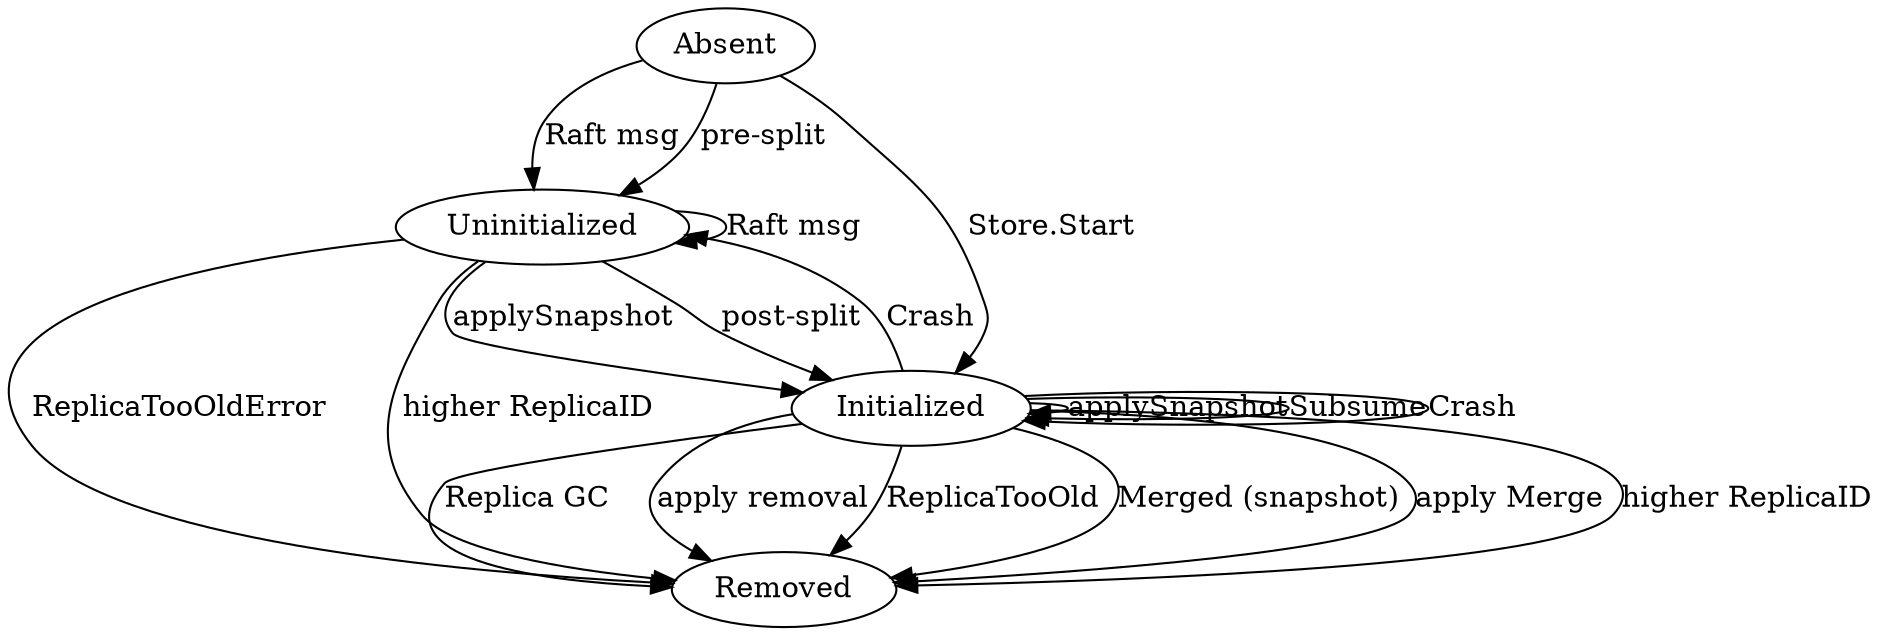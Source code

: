 digraph finite_state_machine {

/*
This is the source file for the diagram on the `type Store`
comment.

Generated via:

docker run -i tsub/graph-easy --from=dot --as=ascii < \
  store_doc_replica_lifecycle.dot
*/

Absent -> Uninitialized [label = "Raft msg"];
Absent -> Initialized [label = "Store.Start"];

Uninitialized -> Uninitialized [label = "Raft msg"];

Uninitialized -> Initialized [label = "applySnapshot"];
Initialized -> Initialized [label = "applySnapshot"];

Absent -> Uninitialized [label = "pre-split "];
Uninitialized -> Initialized [label = "post-split"];

Initialized -> Initialized [label = "Subsume"];

Initialized -> Initialized [label = "Crash"];
Initialized -> Uninitialized [label = "Crash"];

Initialized -> Removed [label = "Replica GC"];
Initialized -> Removed [label = "apply removal"];
Initialized -> Removed [label = "ReplicaTooOld"];
Initialized -> Removed [label = "Merged (snapshot)"];
Initialized -> Removed [label = "apply Merge"];
Initialized -> Removed [label = "higher ReplicaID"];

Uninitialized -> Removed [label = "ReplicaTooOldError"];
Uninitialized -> Removed [label = "higher ReplicaID"];

}

